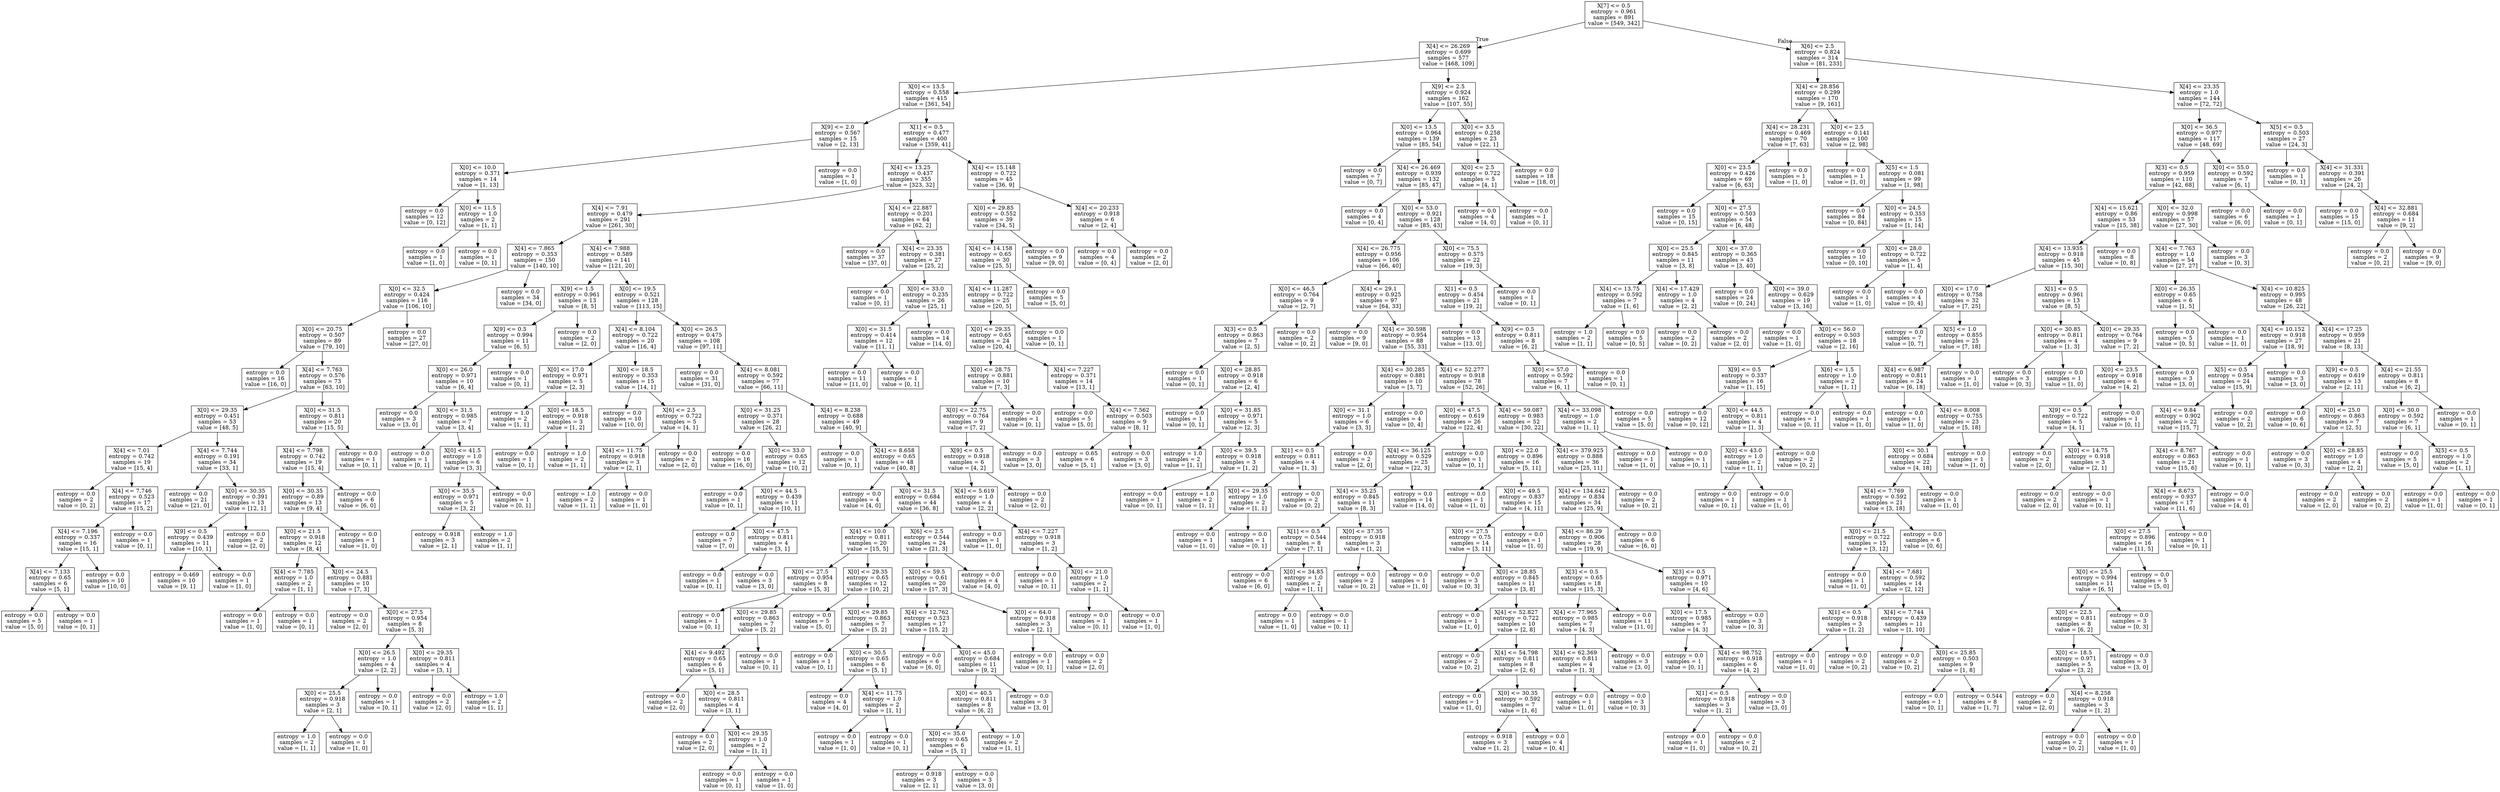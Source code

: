 digraph Tree {
node [shape=box] ;
0 [label="X[7] <= 0.5\nentropy = 0.961\nsamples = 891\nvalue = [549, 342]"] ;
1 [label="X[4] <= 26.269\nentropy = 0.699\nsamples = 577\nvalue = [468, 109]"] ;
0 -> 1 [labeldistance=2.5, labelangle=45, headlabel="True"] ;
2 [label="X[0] <= 13.5\nentropy = 0.558\nsamples = 415\nvalue = [361, 54]"] ;
1 -> 2 ;
3 [label="X[9] <= 2.0\nentropy = 0.567\nsamples = 15\nvalue = [2, 13]"] ;
2 -> 3 ;
4 [label="X[0] <= 10.0\nentropy = 0.371\nsamples = 14\nvalue = [1, 13]"] ;
3 -> 4 ;
5 [label="entropy = 0.0\nsamples = 12\nvalue = [0, 12]"] ;
4 -> 5 ;
6 [label="X[0] <= 11.5\nentropy = 1.0\nsamples = 2\nvalue = [1, 1]"] ;
4 -> 6 ;
7 [label="entropy = 0.0\nsamples = 1\nvalue = [1, 0]"] ;
6 -> 7 ;
8 [label="entropy = 0.0\nsamples = 1\nvalue = [0, 1]"] ;
6 -> 8 ;
9 [label="entropy = 0.0\nsamples = 1\nvalue = [1, 0]"] ;
3 -> 9 ;
10 [label="X[1] <= 0.5\nentropy = 0.477\nsamples = 400\nvalue = [359, 41]"] ;
2 -> 10 ;
11 [label="X[4] <= 13.25\nentropy = 0.437\nsamples = 355\nvalue = [323, 32]"] ;
10 -> 11 ;
12 [label="X[4] <= 7.91\nentropy = 0.479\nsamples = 291\nvalue = [261, 30]"] ;
11 -> 12 ;
13 [label="X[4] <= 7.865\nentropy = 0.353\nsamples = 150\nvalue = [140, 10]"] ;
12 -> 13 ;
14 [label="X[0] <= 32.5\nentropy = 0.424\nsamples = 116\nvalue = [106, 10]"] ;
13 -> 14 ;
15 [label="X[0] <= 20.75\nentropy = 0.507\nsamples = 89\nvalue = [79, 10]"] ;
14 -> 15 ;
16 [label="entropy = 0.0\nsamples = 16\nvalue = [16, 0]"] ;
15 -> 16 ;
17 [label="X[4] <= 7.763\nentropy = 0.576\nsamples = 73\nvalue = [63, 10]"] ;
15 -> 17 ;
18 [label="X[0] <= 29.35\nentropy = 0.451\nsamples = 53\nvalue = [48, 5]"] ;
17 -> 18 ;
19 [label="X[4] <= 7.01\nentropy = 0.742\nsamples = 19\nvalue = [15, 4]"] ;
18 -> 19 ;
20 [label="entropy = 0.0\nsamples = 2\nvalue = [0, 2]"] ;
19 -> 20 ;
21 [label="X[4] <= 7.746\nentropy = 0.523\nsamples = 17\nvalue = [15, 2]"] ;
19 -> 21 ;
22 [label="X[4] <= 7.196\nentropy = 0.337\nsamples = 16\nvalue = [15, 1]"] ;
21 -> 22 ;
23 [label="X[4] <= 7.133\nentropy = 0.65\nsamples = 6\nvalue = [5, 1]"] ;
22 -> 23 ;
24 [label="entropy = 0.0\nsamples = 5\nvalue = [5, 0]"] ;
23 -> 24 ;
25 [label="entropy = 0.0\nsamples = 1\nvalue = [0, 1]"] ;
23 -> 25 ;
26 [label="entropy = 0.0\nsamples = 10\nvalue = [10, 0]"] ;
22 -> 26 ;
27 [label="entropy = 0.0\nsamples = 1\nvalue = [0, 1]"] ;
21 -> 27 ;
28 [label="X[4] <= 7.744\nentropy = 0.191\nsamples = 34\nvalue = [33, 1]"] ;
18 -> 28 ;
29 [label="entropy = 0.0\nsamples = 21\nvalue = [21, 0]"] ;
28 -> 29 ;
30 [label="X[0] <= 30.35\nentropy = 0.391\nsamples = 13\nvalue = [12, 1]"] ;
28 -> 30 ;
31 [label="X[9] <= 0.5\nentropy = 0.439\nsamples = 11\nvalue = [10, 1]"] ;
30 -> 31 ;
32 [label="entropy = 0.469\nsamples = 10\nvalue = [9, 1]"] ;
31 -> 32 ;
33 [label="entropy = 0.0\nsamples = 1\nvalue = [1, 0]"] ;
31 -> 33 ;
34 [label="entropy = 0.0\nsamples = 2\nvalue = [2, 0]"] ;
30 -> 34 ;
35 [label="X[0] <= 31.5\nentropy = 0.811\nsamples = 20\nvalue = [15, 5]"] ;
17 -> 35 ;
36 [label="X[4] <= 7.798\nentropy = 0.742\nsamples = 19\nvalue = [15, 4]"] ;
35 -> 36 ;
37 [label="X[0] <= 30.35\nentropy = 0.89\nsamples = 13\nvalue = [9, 4]"] ;
36 -> 37 ;
38 [label="X[0] <= 21.5\nentropy = 0.918\nsamples = 12\nvalue = [8, 4]"] ;
37 -> 38 ;
39 [label="X[4] <= 7.785\nentropy = 1.0\nsamples = 2\nvalue = [1, 1]"] ;
38 -> 39 ;
40 [label="entropy = 0.0\nsamples = 1\nvalue = [1, 0]"] ;
39 -> 40 ;
41 [label="entropy = 0.0\nsamples = 1\nvalue = [0, 1]"] ;
39 -> 41 ;
42 [label="X[0] <= 24.5\nentropy = 0.881\nsamples = 10\nvalue = [7, 3]"] ;
38 -> 42 ;
43 [label="entropy = 0.0\nsamples = 2\nvalue = [2, 0]"] ;
42 -> 43 ;
44 [label="X[0] <= 27.5\nentropy = 0.954\nsamples = 8\nvalue = [5, 3]"] ;
42 -> 44 ;
45 [label="X[0] <= 26.5\nentropy = 1.0\nsamples = 4\nvalue = [2, 2]"] ;
44 -> 45 ;
46 [label="X[0] <= 25.5\nentropy = 0.918\nsamples = 3\nvalue = [2, 1]"] ;
45 -> 46 ;
47 [label="entropy = 1.0\nsamples = 2\nvalue = [1, 1]"] ;
46 -> 47 ;
48 [label="entropy = 0.0\nsamples = 1\nvalue = [1, 0]"] ;
46 -> 48 ;
49 [label="entropy = 0.0\nsamples = 1\nvalue = [0, 1]"] ;
45 -> 49 ;
50 [label="X[0] <= 29.35\nentropy = 0.811\nsamples = 4\nvalue = [3, 1]"] ;
44 -> 50 ;
51 [label="entropy = 0.0\nsamples = 2\nvalue = [2, 0]"] ;
50 -> 51 ;
52 [label="entropy = 1.0\nsamples = 2\nvalue = [1, 1]"] ;
50 -> 52 ;
53 [label="entropy = 0.0\nsamples = 1\nvalue = [1, 0]"] ;
37 -> 53 ;
54 [label="entropy = 0.0\nsamples = 6\nvalue = [6, 0]"] ;
36 -> 54 ;
55 [label="entropy = 0.0\nsamples = 1\nvalue = [0, 1]"] ;
35 -> 55 ;
56 [label="entropy = 0.0\nsamples = 27\nvalue = [27, 0]"] ;
14 -> 56 ;
57 [label="entropy = 0.0\nsamples = 34\nvalue = [34, 0]"] ;
13 -> 57 ;
58 [label="X[4] <= 7.988\nentropy = 0.589\nsamples = 141\nvalue = [121, 20]"] ;
12 -> 58 ;
59 [label="X[9] <= 1.5\nentropy = 0.961\nsamples = 13\nvalue = [8, 5]"] ;
58 -> 59 ;
60 [label="X[9] <= 0.5\nentropy = 0.994\nsamples = 11\nvalue = [6, 5]"] ;
59 -> 60 ;
61 [label="X[0] <= 26.0\nentropy = 0.971\nsamples = 10\nvalue = [6, 4]"] ;
60 -> 61 ;
62 [label="entropy = 0.0\nsamples = 3\nvalue = [3, 0]"] ;
61 -> 62 ;
63 [label="X[0] <= 31.5\nentropy = 0.985\nsamples = 7\nvalue = [3, 4]"] ;
61 -> 63 ;
64 [label="entropy = 0.0\nsamples = 1\nvalue = [0, 1]"] ;
63 -> 64 ;
65 [label="X[0] <= 41.5\nentropy = 1.0\nsamples = 6\nvalue = [3, 3]"] ;
63 -> 65 ;
66 [label="X[0] <= 35.5\nentropy = 0.971\nsamples = 5\nvalue = [3, 2]"] ;
65 -> 66 ;
67 [label="entropy = 0.918\nsamples = 3\nvalue = [2, 1]"] ;
66 -> 67 ;
68 [label="entropy = 1.0\nsamples = 2\nvalue = [1, 1]"] ;
66 -> 68 ;
69 [label="entropy = 0.0\nsamples = 1\nvalue = [0, 1]"] ;
65 -> 69 ;
70 [label="entropy = 0.0\nsamples = 1\nvalue = [0, 1]"] ;
60 -> 70 ;
71 [label="entropy = 0.0\nsamples = 2\nvalue = [2, 0]"] ;
59 -> 71 ;
72 [label="X[0] <= 19.5\nentropy = 0.521\nsamples = 128\nvalue = [113, 15]"] ;
58 -> 72 ;
73 [label="X[4] <= 8.104\nentropy = 0.722\nsamples = 20\nvalue = [16, 4]"] ;
72 -> 73 ;
74 [label="X[0] <= 17.0\nentropy = 0.971\nsamples = 5\nvalue = [2, 3]"] ;
73 -> 74 ;
75 [label="entropy = 1.0\nsamples = 2\nvalue = [1, 1]"] ;
74 -> 75 ;
76 [label="X[0] <= 18.5\nentropy = 0.918\nsamples = 3\nvalue = [1, 2]"] ;
74 -> 76 ;
77 [label="entropy = 0.0\nsamples = 1\nvalue = [0, 1]"] ;
76 -> 77 ;
78 [label="entropy = 1.0\nsamples = 2\nvalue = [1, 1]"] ;
76 -> 78 ;
79 [label="X[0] <= 18.5\nentropy = 0.353\nsamples = 15\nvalue = [14, 1]"] ;
73 -> 79 ;
80 [label="entropy = 0.0\nsamples = 10\nvalue = [10, 0]"] ;
79 -> 80 ;
81 [label="X[6] <= 2.5\nentropy = 0.722\nsamples = 5\nvalue = [4, 1]"] ;
79 -> 81 ;
82 [label="X[4] <= 11.75\nentropy = 0.918\nsamples = 3\nvalue = [2, 1]"] ;
81 -> 82 ;
83 [label="entropy = 1.0\nsamples = 2\nvalue = [1, 1]"] ;
82 -> 83 ;
84 [label="entropy = 0.0\nsamples = 1\nvalue = [1, 0]"] ;
82 -> 84 ;
85 [label="entropy = 0.0\nsamples = 2\nvalue = [2, 0]"] ;
81 -> 85 ;
86 [label="X[0] <= 26.5\nentropy = 0.475\nsamples = 108\nvalue = [97, 11]"] ;
72 -> 86 ;
87 [label="entropy = 0.0\nsamples = 31\nvalue = [31, 0]"] ;
86 -> 87 ;
88 [label="X[4] <= 8.081\nentropy = 0.592\nsamples = 77\nvalue = [66, 11]"] ;
86 -> 88 ;
89 [label="X[0] <= 31.25\nentropy = 0.371\nsamples = 28\nvalue = [26, 2]"] ;
88 -> 89 ;
90 [label="entropy = 0.0\nsamples = 16\nvalue = [16, 0]"] ;
89 -> 90 ;
91 [label="X[0] <= 33.0\nentropy = 0.65\nsamples = 12\nvalue = [10, 2]"] ;
89 -> 91 ;
92 [label="entropy = 0.0\nsamples = 1\nvalue = [0, 1]"] ;
91 -> 92 ;
93 [label="X[0] <= 44.5\nentropy = 0.439\nsamples = 11\nvalue = [10, 1]"] ;
91 -> 93 ;
94 [label="entropy = 0.0\nsamples = 7\nvalue = [7, 0]"] ;
93 -> 94 ;
95 [label="X[0] <= 47.5\nentropy = 0.811\nsamples = 4\nvalue = [3, 1]"] ;
93 -> 95 ;
96 [label="entropy = 0.0\nsamples = 1\nvalue = [0, 1]"] ;
95 -> 96 ;
97 [label="entropy = 0.0\nsamples = 3\nvalue = [3, 0]"] ;
95 -> 97 ;
98 [label="X[4] <= 8.238\nentropy = 0.688\nsamples = 49\nvalue = [40, 9]"] ;
88 -> 98 ;
99 [label="entropy = 0.0\nsamples = 1\nvalue = [0, 1]"] ;
98 -> 99 ;
100 [label="X[4] <= 8.658\nentropy = 0.65\nsamples = 48\nvalue = [40, 8]"] ;
98 -> 100 ;
101 [label="entropy = 0.0\nsamples = 4\nvalue = [4, 0]"] ;
100 -> 101 ;
102 [label="X[0] <= 31.5\nentropy = 0.684\nsamples = 44\nvalue = [36, 8]"] ;
100 -> 102 ;
103 [label="X[4] <= 10.0\nentropy = 0.811\nsamples = 20\nvalue = [15, 5]"] ;
102 -> 103 ;
104 [label="X[0] <= 27.5\nentropy = 0.954\nsamples = 8\nvalue = [5, 3]"] ;
103 -> 104 ;
105 [label="entropy = 0.0\nsamples = 1\nvalue = [0, 1]"] ;
104 -> 105 ;
106 [label="X[0] <= 29.85\nentropy = 0.863\nsamples = 7\nvalue = [5, 2]"] ;
104 -> 106 ;
107 [label="X[4] <= 9.492\nentropy = 0.65\nsamples = 6\nvalue = [5, 1]"] ;
106 -> 107 ;
108 [label="entropy = 0.0\nsamples = 2\nvalue = [2, 0]"] ;
107 -> 108 ;
109 [label="X[0] <= 28.5\nentropy = 0.811\nsamples = 4\nvalue = [3, 1]"] ;
107 -> 109 ;
110 [label="entropy = 0.0\nsamples = 2\nvalue = [2, 0]"] ;
109 -> 110 ;
111 [label="X[0] <= 29.35\nentropy = 1.0\nsamples = 2\nvalue = [1, 1]"] ;
109 -> 111 ;
112 [label="entropy = 0.0\nsamples = 1\nvalue = [0, 1]"] ;
111 -> 112 ;
113 [label="entropy = 0.0\nsamples = 1\nvalue = [1, 0]"] ;
111 -> 113 ;
114 [label="entropy = 0.0\nsamples = 1\nvalue = [0, 1]"] ;
106 -> 114 ;
115 [label="X[0] <= 29.35\nentropy = 0.65\nsamples = 12\nvalue = [10, 2]"] ;
103 -> 115 ;
116 [label="entropy = 0.0\nsamples = 5\nvalue = [5, 0]"] ;
115 -> 116 ;
117 [label="X[0] <= 29.85\nentropy = 0.863\nsamples = 7\nvalue = [5, 2]"] ;
115 -> 117 ;
118 [label="entropy = 0.0\nsamples = 1\nvalue = [0, 1]"] ;
117 -> 118 ;
119 [label="X[0] <= 30.5\nentropy = 0.65\nsamples = 6\nvalue = [5, 1]"] ;
117 -> 119 ;
120 [label="entropy = 0.0\nsamples = 4\nvalue = [4, 0]"] ;
119 -> 120 ;
121 [label="X[4] <= 11.75\nentropy = 1.0\nsamples = 2\nvalue = [1, 1]"] ;
119 -> 121 ;
122 [label="entropy = 0.0\nsamples = 1\nvalue = [1, 0]"] ;
121 -> 122 ;
123 [label="entropy = 0.0\nsamples = 1\nvalue = [0, 1]"] ;
121 -> 123 ;
124 [label="X[6] <= 2.5\nentropy = 0.544\nsamples = 24\nvalue = [21, 3]"] ;
102 -> 124 ;
125 [label="X[0] <= 59.5\nentropy = 0.61\nsamples = 20\nvalue = [17, 3]"] ;
124 -> 125 ;
126 [label="X[4] <= 12.762\nentropy = 0.523\nsamples = 17\nvalue = [15, 2]"] ;
125 -> 126 ;
127 [label="entropy = 0.0\nsamples = 6\nvalue = [6, 0]"] ;
126 -> 127 ;
128 [label="X[0] <= 45.0\nentropy = 0.684\nsamples = 11\nvalue = [9, 2]"] ;
126 -> 128 ;
129 [label="X[0] <= 40.5\nentropy = 0.811\nsamples = 8\nvalue = [6, 2]"] ;
128 -> 129 ;
130 [label="X[0] <= 35.0\nentropy = 0.65\nsamples = 6\nvalue = [5, 1]"] ;
129 -> 130 ;
131 [label="entropy = 0.918\nsamples = 3\nvalue = [2, 1]"] ;
130 -> 131 ;
132 [label="entropy = 0.0\nsamples = 3\nvalue = [3, 0]"] ;
130 -> 132 ;
133 [label="entropy = 1.0\nsamples = 2\nvalue = [1, 1]"] ;
129 -> 133 ;
134 [label="entropy = 0.0\nsamples = 3\nvalue = [3, 0]"] ;
128 -> 134 ;
135 [label="X[0] <= 64.0\nentropy = 0.918\nsamples = 3\nvalue = [2, 1]"] ;
125 -> 135 ;
136 [label="entropy = 0.0\nsamples = 1\nvalue = [0, 1]"] ;
135 -> 136 ;
137 [label="entropy = 0.0\nsamples = 2\nvalue = [2, 0]"] ;
135 -> 137 ;
138 [label="entropy = 0.0\nsamples = 4\nvalue = [4, 0]"] ;
124 -> 138 ;
139 [label="X[4] <= 22.887\nentropy = 0.201\nsamples = 64\nvalue = [62, 2]"] ;
11 -> 139 ;
140 [label="entropy = 0.0\nsamples = 37\nvalue = [37, 0]"] ;
139 -> 140 ;
141 [label="X[4] <= 23.35\nentropy = 0.381\nsamples = 27\nvalue = [25, 2]"] ;
139 -> 141 ;
142 [label="entropy = 0.0\nsamples = 1\nvalue = [0, 1]"] ;
141 -> 142 ;
143 [label="X[0] <= 33.0\nentropy = 0.235\nsamples = 26\nvalue = [25, 1]"] ;
141 -> 143 ;
144 [label="X[0] <= 31.5\nentropy = 0.414\nsamples = 12\nvalue = [11, 1]"] ;
143 -> 144 ;
145 [label="entropy = 0.0\nsamples = 11\nvalue = [11, 0]"] ;
144 -> 145 ;
146 [label="entropy = 0.0\nsamples = 1\nvalue = [0, 1]"] ;
144 -> 146 ;
147 [label="entropy = 0.0\nsamples = 14\nvalue = [14, 0]"] ;
143 -> 147 ;
148 [label="X[4] <= 15.148\nentropy = 0.722\nsamples = 45\nvalue = [36, 9]"] ;
10 -> 148 ;
149 [label="X[0] <= 29.85\nentropy = 0.552\nsamples = 39\nvalue = [34, 5]"] ;
148 -> 149 ;
150 [label="X[4] <= 14.158\nentropy = 0.65\nsamples = 30\nvalue = [25, 5]"] ;
149 -> 150 ;
151 [label="X[4] <= 11.287\nentropy = 0.722\nsamples = 25\nvalue = [20, 5]"] ;
150 -> 151 ;
152 [label="X[0] <= 29.35\nentropy = 0.65\nsamples = 24\nvalue = [20, 4]"] ;
151 -> 152 ;
153 [label="X[0] <= 28.75\nentropy = 0.881\nsamples = 10\nvalue = [7, 3]"] ;
152 -> 153 ;
154 [label="X[0] <= 22.75\nentropy = 0.764\nsamples = 9\nvalue = [7, 2]"] ;
153 -> 154 ;
155 [label="X[9] <= 0.5\nentropy = 0.918\nsamples = 6\nvalue = [4, 2]"] ;
154 -> 155 ;
156 [label="X[4] <= 5.619\nentropy = 1.0\nsamples = 4\nvalue = [2, 2]"] ;
155 -> 156 ;
157 [label="entropy = 0.0\nsamples = 1\nvalue = [1, 0]"] ;
156 -> 157 ;
158 [label="X[4] <= 7.227\nentropy = 0.918\nsamples = 3\nvalue = [1, 2]"] ;
156 -> 158 ;
159 [label="entropy = 0.0\nsamples = 1\nvalue = [0, 1]"] ;
158 -> 159 ;
160 [label="X[0] <= 21.0\nentropy = 1.0\nsamples = 2\nvalue = [1, 1]"] ;
158 -> 160 ;
161 [label="entropy = 0.0\nsamples = 1\nvalue = [0, 1]"] ;
160 -> 161 ;
162 [label="entropy = 0.0\nsamples = 1\nvalue = [1, 0]"] ;
160 -> 162 ;
163 [label="entropy = 0.0\nsamples = 2\nvalue = [2, 0]"] ;
155 -> 163 ;
164 [label="entropy = 0.0\nsamples = 3\nvalue = [3, 0]"] ;
154 -> 164 ;
165 [label="entropy = 0.0\nsamples = 1\nvalue = [0, 1]"] ;
153 -> 165 ;
166 [label="X[4] <= 7.227\nentropy = 0.371\nsamples = 14\nvalue = [13, 1]"] ;
152 -> 166 ;
167 [label="entropy = 0.0\nsamples = 5\nvalue = [5, 0]"] ;
166 -> 167 ;
168 [label="X[4] <= 7.562\nentropy = 0.503\nsamples = 9\nvalue = [8, 1]"] ;
166 -> 168 ;
169 [label="entropy = 0.65\nsamples = 6\nvalue = [5, 1]"] ;
168 -> 169 ;
170 [label="entropy = 0.0\nsamples = 3\nvalue = [3, 0]"] ;
168 -> 170 ;
171 [label="entropy = 0.0\nsamples = 1\nvalue = [0, 1]"] ;
151 -> 171 ;
172 [label="entropy = 0.0\nsamples = 5\nvalue = [5, 0]"] ;
150 -> 172 ;
173 [label="entropy = 0.0\nsamples = 9\nvalue = [9, 0]"] ;
149 -> 173 ;
174 [label="X[4] <= 20.233\nentropy = 0.918\nsamples = 6\nvalue = [2, 4]"] ;
148 -> 174 ;
175 [label="entropy = 0.0\nsamples = 4\nvalue = [0, 4]"] ;
174 -> 175 ;
176 [label="entropy = 0.0\nsamples = 2\nvalue = [2, 0]"] ;
174 -> 176 ;
177 [label="X[9] <= 2.5\nentropy = 0.924\nsamples = 162\nvalue = [107, 55]"] ;
1 -> 177 ;
178 [label="X[0] <= 13.5\nentropy = 0.964\nsamples = 139\nvalue = [85, 54]"] ;
177 -> 178 ;
179 [label="entropy = 0.0\nsamples = 7\nvalue = [0, 7]"] ;
178 -> 179 ;
180 [label="X[4] <= 26.469\nentropy = 0.939\nsamples = 132\nvalue = [85, 47]"] ;
178 -> 180 ;
181 [label="entropy = 0.0\nsamples = 4\nvalue = [0, 4]"] ;
180 -> 181 ;
182 [label="X[0] <= 53.0\nentropy = 0.921\nsamples = 128\nvalue = [85, 43]"] ;
180 -> 182 ;
183 [label="X[4] <= 26.775\nentropy = 0.956\nsamples = 106\nvalue = [66, 40]"] ;
182 -> 183 ;
184 [label="X[0] <= 46.5\nentropy = 0.764\nsamples = 9\nvalue = [2, 7]"] ;
183 -> 184 ;
185 [label="X[3] <= 0.5\nentropy = 0.863\nsamples = 7\nvalue = [2, 5]"] ;
184 -> 185 ;
186 [label="entropy = 0.0\nsamples = 1\nvalue = [0, 1]"] ;
185 -> 186 ;
187 [label="X[0] <= 28.85\nentropy = 0.918\nsamples = 6\nvalue = [2, 4]"] ;
185 -> 187 ;
188 [label="entropy = 0.0\nsamples = 1\nvalue = [0, 1]"] ;
187 -> 188 ;
189 [label="X[0] <= 31.85\nentropy = 0.971\nsamples = 5\nvalue = [2, 3]"] ;
187 -> 189 ;
190 [label="entropy = 1.0\nsamples = 2\nvalue = [1, 1]"] ;
189 -> 190 ;
191 [label="X[0] <= 39.5\nentropy = 0.918\nsamples = 3\nvalue = [1, 2]"] ;
189 -> 191 ;
192 [label="entropy = 0.0\nsamples = 1\nvalue = [0, 1]"] ;
191 -> 192 ;
193 [label="entropy = 1.0\nsamples = 2\nvalue = [1, 1]"] ;
191 -> 193 ;
194 [label="entropy = 0.0\nsamples = 2\nvalue = [0, 2]"] ;
184 -> 194 ;
195 [label="X[4] <= 29.1\nentropy = 0.925\nsamples = 97\nvalue = [64, 33]"] ;
183 -> 195 ;
196 [label="entropy = 0.0\nsamples = 9\nvalue = [9, 0]"] ;
195 -> 196 ;
197 [label="X[4] <= 30.598\nentropy = 0.954\nsamples = 88\nvalue = [55, 33]"] ;
195 -> 197 ;
198 [label="X[4] <= 30.285\nentropy = 0.881\nsamples = 10\nvalue = [3, 7]"] ;
197 -> 198 ;
199 [label="X[0] <= 31.1\nentropy = 1.0\nsamples = 6\nvalue = [3, 3]"] ;
198 -> 199 ;
200 [label="X[1] <= 0.5\nentropy = 0.811\nsamples = 4\nvalue = [1, 3]"] ;
199 -> 200 ;
201 [label="X[0] <= 29.35\nentropy = 1.0\nsamples = 2\nvalue = [1, 1]"] ;
200 -> 201 ;
202 [label="entropy = 0.0\nsamples = 1\nvalue = [1, 0]"] ;
201 -> 202 ;
203 [label="entropy = 0.0\nsamples = 1\nvalue = [0, 1]"] ;
201 -> 203 ;
204 [label="entropy = 0.0\nsamples = 2\nvalue = [0, 2]"] ;
200 -> 204 ;
205 [label="entropy = 0.0\nsamples = 2\nvalue = [2, 0]"] ;
199 -> 205 ;
206 [label="entropy = 0.0\nsamples = 4\nvalue = [0, 4]"] ;
198 -> 206 ;
207 [label="X[4] <= 52.277\nentropy = 0.918\nsamples = 78\nvalue = [52, 26]"] ;
197 -> 207 ;
208 [label="X[0] <= 47.5\nentropy = 0.619\nsamples = 26\nvalue = [22, 4]"] ;
207 -> 208 ;
209 [label="X[4] <= 36.125\nentropy = 0.529\nsamples = 25\nvalue = [22, 3]"] ;
208 -> 209 ;
210 [label="X[4] <= 35.25\nentropy = 0.845\nsamples = 11\nvalue = [8, 3]"] ;
209 -> 210 ;
211 [label="X[1] <= 0.5\nentropy = 0.544\nsamples = 8\nvalue = [7, 1]"] ;
210 -> 211 ;
212 [label="entropy = 0.0\nsamples = 6\nvalue = [6, 0]"] ;
211 -> 212 ;
213 [label="X[0] <= 34.85\nentropy = 1.0\nsamples = 2\nvalue = [1, 1]"] ;
211 -> 213 ;
214 [label="entropy = 0.0\nsamples = 1\nvalue = [1, 0]"] ;
213 -> 214 ;
215 [label="entropy = 0.0\nsamples = 1\nvalue = [0, 1]"] ;
213 -> 215 ;
216 [label="X[0] <= 37.35\nentropy = 0.918\nsamples = 3\nvalue = [1, 2]"] ;
210 -> 216 ;
217 [label="entropy = 0.0\nsamples = 2\nvalue = [0, 2]"] ;
216 -> 217 ;
218 [label="entropy = 0.0\nsamples = 1\nvalue = [1, 0]"] ;
216 -> 218 ;
219 [label="entropy = 0.0\nsamples = 14\nvalue = [14, 0]"] ;
209 -> 219 ;
220 [label="entropy = 0.0\nsamples = 1\nvalue = [0, 1]"] ;
208 -> 220 ;
221 [label="X[4] <= 59.087\nentropy = 0.983\nsamples = 52\nvalue = [30, 22]"] ;
207 -> 221 ;
222 [label="X[0] <= 22.0\nentropy = 0.896\nsamples = 16\nvalue = [5, 11]"] ;
221 -> 222 ;
223 [label="entropy = 0.0\nsamples = 1\nvalue = [1, 0]"] ;
222 -> 223 ;
224 [label="X[0] <= 49.5\nentropy = 0.837\nsamples = 15\nvalue = [4, 11]"] ;
222 -> 224 ;
225 [label="X[0] <= 27.5\nentropy = 0.75\nsamples = 14\nvalue = [3, 11]"] ;
224 -> 225 ;
226 [label="entropy = 0.0\nsamples = 3\nvalue = [0, 3]"] ;
225 -> 226 ;
227 [label="X[0] <= 28.85\nentropy = 0.845\nsamples = 11\nvalue = [3, 8]"] ;
225 -> 227 ;
228 [label="entropy = 0.0\nsamples = 1\nvalue = [1, 0]"] ;
227 -> 228 ;
229 [label="X[4] <= 52.827\nentropy = 0.722\nsamples = 10\nvalue = [2, 8]"] ;
227 -> 229 ;
230 [label="entropy = 0.0\nsamples = 2\nvalue = [0, 2]"] ;
229 -> 230 ;
231 [label="X[4] <= 54.798\nentropy = 0.811\nsamples = 8\nvalue = [2, 6]"] ;
229 -> 231 ;
232 [label="entropy = 0.0\nsamples = 1\nvalue = [1, 0]"] ;
231 -> 232 ;
233 [label="X[0] <= 30.35\nentropy = 0.592\nsamples = 7\nvalue = [1, 6]"] ;
231 -> 233 ;
234 [label="entropy = 0.918\nsamples = 3\nvalue = [1, 2]"] ;
233 -> 234 ;
235 [label="entropy = 0.0\nsamples = 4\nvalue = [0, 4]"] ;
233 -> 235 ;
236 [label="entropy = 0.0\nsamples = 1\nvalue = [1, 0]"] ;
224 -> 236 ;
237 [label="X[4] <= 379.925\nentropy = 0.888\nsamples = 36\nvalue = [25, 11]"] ;
221 -> 237 ;
238 [label="X[4] <= 134.642\nentropy = 0.834\nsamples = 34\nvalue = [25, 9]"] ;
237 -> 238 ;
239 [label="X[4] <= 86.29\nentropy = 0.906\nsamples = 28\nvalue = [19, 9]"] ;
238 -> 239 ;
240 [label="X[3] <= 0.5\nentropy = 0.65\nsamples = 18\nvalue = [15, 3]"] ;
239 -> 240 ;
241 [label="X[4] <= 77.965\nentropy = 0.985\nsamples = 7\nvalue = [4, 3]"] ;
240 -> 241 ;
242 [label="X[4] <= 62.369\nentropy = 0.811\nsamples = 4\nvalue = [1, 3]"] ;
241 -> 242 ;
243 [label="entropy = 0.0\nsamples = 1\nvalue = [1, 0]"] ;
242 -> 243 ;
244 [label="entropy = 0.0\nsamples = 3\nvalue = [0, 3]"] ;
242 -> 244 ;
245 [label="entropy = 0.0\nsamples = 3\nvalue = [3, 0]"] ;
241 -> 245 ;
246 [label="entropy = 0.0\nsamples = 11\nvalue = [11, 0]"] ;
240 -> 246 ;
247 [label="X[3] <= 0.5\nentropy = 0.971\nsamples = 10\nvalue = [4, 6]"] ;
239 -> 247 ;
248 [label="X[0] <= 17.5\nentropy = 0.985\nsamples = 7\nvalue = [4, 3]"] ;
247 -> 248 ;
249 [label="entropy = 0.0\nsamples = 1\nvalue = [0, 1]"] ;
248 -> 249 ;
250 [label="X[4] <= 98.752\nentropy = 0.918\nsamples = 6\nvalue = [4, 2]"] ;
248 -> 250 ;
251 [label="X[1] <= 0.5\nentropy = 0.918\nsamples = 3\nvalue = [1, 2]"] ;
250 -> 251 ;
252 [label="entropy = 0.0\nsamples = 1\nvalue = [1, 0]"] ;
251 -> 252 ;
253 [label="entropy = 0.0\nsamples = 2\nvalue = [0, 2]"] ;
251 -> 253 ;
254 [label="entropy = 0.0\nsamples = 3\nvalue = [3, 0]"] ;
250 -> 254 ;
255 [label="entropy = 0.0\nsamples = 3\nvalue = [0, 3]"] ;
247 -> 255 ;
256 [label="entropy = 0.0\nsamples = 6\nvalue = [6, 0]"] ;
238 -> 256 ;
257 [label="entropy = 0.0\nsamples = 2\nvalue = [0, 2]"] ;
237 -> 257 ;
258 [label="X[0] <= 75.5\nentropy = 0.575\nsamples = 22\nvalue = [19, 3]"] ;
182 -> 258 ;
259 [label="X[1] <= 0.5\nentropy = 0.454\nsamples = 21\nvalue = [19, 2]"] ;
258 -> 259 ;
260 [label="entropy = 0.0\nsamples = 13\nvalue = [13, 0]"] ;
259 -> 260 ;
261 [label="X[9] <= 0.5\nentropy = 0.811\nsamples = 8\nvalue = [6, 2]"] ;
259 -> 261 ;
262 [label="X[0] <= 57.0\nentropy = 0.592\nsamples = 7\nvalue = [6, 1]"] ;
261 -> 262 ;
263 [label="X[4] <= 33.098\nentropy = 1.0\nsamples = 2\nvalue = [1, 1]"] ;
262 -> 263 ;
264 [label="entropy = 0.0\nsamples = 1\nvalue = [1, 0]"] ;
263 -> 264 ;
265 [label="entropy = 0.0\nsamples = 1\nvalue = [0, 1]"] ;
263 -> 265 ;
266 [label="entropy = 0.0\nsamples = 5\nvalue = [5, 0]"] ;
262 -> 266 ;
267 [label="entropy = 0.0\nsamples = 1\nvalue = [0, 1]"] ;
261 -> 267 ;
268 [label="entropy = 0.0\nsamples = 1\nvalue = [0, 1]"] ;
258 -> 268 ;
269 [label="X[0] <= 3.5\nentropy = 0.258\nsamples = 23\nvalue = [22, 1]"] ;
177 -> 269 ;
270 [label="X[0] <= 2.5\nentropy = 0.722\nsamples = 5\nvalue = [4, 1]"] ;
269 -> 270 ;
271 [label="entropy = 0.0\nsamples = 4\nvalue = [4, 0]"] ;
270 -> 271 ;
272 [label="entropy = 0.0\nsamples = 1\nvalue = [0, 1]"] ;
270 -> 272 ;
273 [label="entropy = 0.0\nsamples = 18\nvalue = [18, 0]"] ;
269 -> 273 ;
274 [label="X[6] <= 2.5\nentropy = 0.824\nsamples = 314\nvalue = [81, 233]"] ;
0 -> 274 [labeldistance=2.5, labelangle=-45, headlabel="False"] ;
275 [label="X[4] <= 28.856\nentropy = 0.299\nsamples = 170\nvalue = [9, 161]"] ;
274 -> 275 ;
276 [label="X[4] <= 28.231\nentropy = 0.469\nsamples = 70\nvalue = [7, 63]"] ;
275 -> 276 ;
277 [label="X[0] <= 23.5\nentropy = 0.426\nsamples = 69\nvalue = [6, 63]"] ;
276 -> 277 ;
278 [label="entropy = 0.0\nsamples = 15\nvalue = [0, 15]"] ;
277 -> 278 ;
279 [label="X[0] <= 27.5\nentropy = 0.503\nsamples = 54\nvalue = [6, 48]"] ;
277 -> 279 ;
280 [label="X[0] <= 25.5\nentropy = 0.845\nsamples = 11\nvalue = [3, 8]"] ;
279 -> 280 ;
281 [label="X[4] <= 13.75\nentropy = 0.592\nsamples = 7\nvalue = [1, 6]"] ;
280 -> 281 ;
282 [label="entropy = 1.0\nsamples = 2\nvalue = [1, 1]"] ;
281 -> 282 ;
283 [label="entropy = 0.0\nsamples = 5\nvalue = [0, 5]"] ;
281 -> 283 ;
284 [label="X[4] <= 17.429\nentropy = 1.0\nsamples = 4\nvalue = [2, 2]"] ;
280 -> 284 ;
285 [label="entropy = 0.0\nsamples = 2\nvalue = [0, 2]"] ;
284 -> 285 ;
286 [label="entropy = 0.0\nsamples = 2\nvalue = [2, 0]"] ;
284 -> 286 ;
287 [label="X[0] <= 37.0\nentropy = 0.365\nsamples = 43\nvalue = [3, 40]"] ;
279 -> 287 ;
288 [label="entropy = 0.0\nsamples = 24\nvalue = [0, 24]"] ;
287 -> 288 ;
289 [label="X[0] <= 39.0\nentropy = 0.629\nsamples = 19\nvalue = [3, 16]"] ;
287 -> 289 ;
290 [label="entropy = 0.0\nsamples = 1\nvalue = [1, 0]"] ;
289 -> 290 ;
291 [label="X[0] <= 56.0\nentropy = 0.503\nsamples = 18\nvalue = [2, 16]"] ;
289 -> 291 ;
292 [label="X[9] <= 0.5\nentropy = 0.337\nsamples = 16\nvalue = [1, 15]"] ;
291 -> 292 ;
293 [label="entropy = 0.0\nsamples = 12\nvalue = [0, 12]"] ;
292 -> 293 ;
294 [label="X[0] <= 44.5\nentropy = 0.811\nsamples = 4\nvalue = [1, 3]"] ;
292 -> 294 ;
295 [label="X[0] <= 43.0\nentropy = 1.0\nsamples = 2\nvalue = [1, 1]"] ;
294 -> 295 ;
296 [label="entropy = 0.0\nsamples = 1\nvalue = [0, 1]"] ;
295 -> 296 ;
297 [label="entropy = 0.0\nsamples = 1\nvalue = [1, 0]"] ;
295 -> 297 ;
298 [label="entropy = 0.0\nsamples = 2\nvalue = [0, 2]"] ;
294 -> 298 ;
299 [label="X[6] <= 1.5\nentropy = 1.0\nsamples = 2\nvalue = [1, 1]"] ;
291 -> 299 ;
300 [label="entropy = 0.0\nsamples = 1\nvalue = [0, 1]"] ;
299 -> 300 ;
301 [label="entropy = 0.0\nsamples = 1\nvalue = [1, 0]"] ;
299 -> 301 ;
302 [label="entropy = 0.0\nsamples = 1\nvalue = [1, 0]"] ;
276 -> 302 ;
303 [label="X[0] <= 2.5\nentropy = 0.141\nsamples = 100\nvalue = [2, 98]"] ;
275 -> 303 ;
304 [label="entropy = 0.0\nsamples = 1\nvalue = [1, 0]"] ;
303 -> 304 ;
305 [label="X[5] <= 1.5\nentropy = 0.081\nsamples = 99\nvalue = [1, 98]"] ;
303 -> 305 ;
306 [label="entropy = 0.0\nsamples = 84\nvalue = [0, 84]"] ;
305 -> 306 ;
307 [label="X[0] <= 24.5\nentropy = 0.353\nsamples = 15\nvalue = [1, 14]"] ;
305 -> 307 ;
308 [label="entropy = 0.0\nsamples = 10\nvalue = [0, 10]"] ;
307 -> 308 ;
309 [label="X[0] <= 28.0\nentropy = 0.722\nsamples = 5\nvalue = [1, 4]"] ;
307 -> 309 ;
310 [label="entropy = 0.0\nsamples = 1\nvalue = [1, 0]"] ;
309 -> 310 ;
311 [label="entropy = 0.0\nsamples = 4\nvalue = [0, 4]"] ;
309 -> 311 ;
312 [label="X[4] <= 23.35\nentropy = 1.0\nsamples = 144\nvalue = [72, 72]"] ;
274 -> 312 ;
313 [label="X[0] <= 36.5\nentropy = 0.977\nsamples = 117\nvalue = [48, 69]"] ;
312 -> 313 ;
314 [label="X[3] <= 0.5\nentropy = 0.959\nsamples = 110\nvalue = [42, 68]"] ;
313 -> 314 ;
315 [label="X[4] <= 15.621\nentropy = 0.86\nsamples = 53\nvalue = [15, 38]"] ;
314 -> 315 ;
316 [label="X[4] <= 13.935\nentropy = 0.918\nsamples = 45\nvalue = [15, 30]"] ;
315 -> 316 ;
317 [label="X[0] <= 17.0\nentropy = 0.758\nsamples = 32\nvalue = [7, 25]"] ;
316 -> 317 ;
318 [label="entropy = 0.0\nsamples = 7\nvalue = [0, 7]"] ;
317 -> 318 ;
319 [label="X[5] <= 1.0\nentropy = 0.855\nsamples = 25\nvalue = [7, 18]"] ;
317 -> 319 ;
320 [label="X[4] <= 6.987\nentropy = 0.811\nsamples = 24\nvalue = [6, 18]"] ;
319 -> 320 ;
321 [label="entropy = 0.0\nsamples = 1\nvalue = [1, 0]"] ;
320 -> 321 ;
322 [label="X[4] <= 8.008\nentropy = 0.755\nsamples = 23\nvalue = [5, 18]"] ;
320 -> 322 ;
323 [label="X[0] <= 30.1\nentropy = 0.684\nsamples = 22\nvalue = [4, 18]"] ;
322 -> 323 ;
324 [label="X[4] <= 7.769\nentropy = 0.592\nsamples = 21\nvalue = [3, 18]"] ;
323 -> 324 ;
325 [label="X[0] <= 21.5\nentropy = 0.722\nsamples = 15\nvalue = [3, 12]"] ;
324 -> 325 ;
326 [label="entropy = 0.0\nsamples = 1\nvalue = [1, 0]"] ;
325 -> 326 ;
327 [label="X[4] <= 7.681\nentropy = 0.592\nsamples = 14\nvalue = [2, 12]"] ;
325 -> 327 ;
328 [label="X[1] <= 0.5\nentropy = 0.918\nsamples = 3\nvalue = [1, 2]"] ;
327 -> 328 ;
329 [label="entropy = 0.0\nsamples = 1\nvalue = [1, 0]"] ;
328 -> 329 ;
330 [label="entropy = 0.0\nsamples = 2\nvalue = [0, 2]"] ;
328 -> 330 ;
331 [label="X[4] <= 7.744\nentropy = 0.439\nsamples = 11\nvalue = [1, 10]"] ;
327 -> 331 ;
332 [label="entropy = 0.0\nsamples = 2\nvalue = [0, 2]"] ;
331 -> 332 ;
333 [label="X[0] <= 25.85\nentropy = 0.503\nsamples = 9\nvalue = [1, 8]"] ;
331 -> 333 ;
334 [label="entropy = 0.0\nsamples = 1\nvalue = [0, 1]"] ;
333 -> 334 ;
335 [label="entropy = 0.544\nsamples = 8\nvalue = [1, 7]"] ;
333 -> 335 ;
336 [label="entropy = 0.0\nsamples = 6\nvalue = [0, 6]"] ;
324 -> 336 ;
337 [label="entropy = 0.0\nsamples = 1\nvalue = [1, 0]"] ;
323 -> 337 ;
338 [label="entropy = 0.0\nsamples = 1\nvalue = [1, 0]"] ;
322 -> 338 ;
339 [label="entropy = 0.0\nsamples = 1\nvalue = [1, 0]"] ;
319 -> 339 ;
340 [label="X[1] <= 0.5\nentropy = 0.961\nsamples = 13\nvalue = [8, 5]"] ;
316 -> 340 ;
341 [label="X[0] <= 30.85\nentropy = 0.811\nsamples = 4\nvalue = [1, 3]"] ;
340 -> 341 ;
342 [label="entropy = 0.0\nsamples = 3\nvalue = [0, 3]"] ;
341 -> 342 ;
343 [label="entropy = 0.0\nsamples = 1\nvalue = [1, 0]"] ;
341 -> 343 ;
344 [label="X[0] <= 29.35\nentropy = 0.764\nsamples = 9\nvalue = [7, 2]"] ;
340 -> 344 ;
345 [label="X[0] <= 23.5\nentropy = 0.918\nsamples = 6\nvalue = [4, 2]"] ;
344 -> 345 ;
346 [label="X[9] <= 0.5\nentropy = 0.722\nsamples = 5\nvalue = [4, 1]"] ;
345 -> 346 ;
347 [label="entropy = 0.0\nsamples = 2\nvalue = [2, 0]"] ;
346 -> 347 ;
348 [label="X[0] <= 14.75\nentropy = 0.918\nsamples = 3\nvalue = [2, 1]"] ;
346 -> 348 ;
349 [label="entropy = 0.0\nsamples = 2\nvalue = [2, 0]"] ;
348 -> 349 ;
350 [label="entropy = 0.0\nsamples = 1\nvalue = [0, 1]"] ;
348 -> 350 ;
351 [label="entropy = 0.0\nsamples = 1\nvalue = [0, 1]"] ;
345 -> 351 ;
352 [label="entropy = 0.0\nsamples = 3\nvalue = [3, 0]"] ;
344 -> 352 ;
353 [label="entropy = 0.0\nsamples = 8\nvalue = [0, 8]"] ;
315 -> 353 ;
354 [label="X[0] <= 32.0\nentropy = 0.998\nsamples = 57\nvalue = [27, 30]"] ;
314 -> 354 ;
355 [label="X[4] <= 7.763\nentropy = 1.0\nsamples = 54\nvalue = [27, 27]"] ;
354 -> 355 ;
356 [label="X[0] <= 26.35\nentropy = 0.65\nsamples = 6\nvalue = [1, 5]"] ;
355 -> 356 ;
357 [label="entropy = 0.0\nsamples = 5\nvalue = [0, 5]"] ;
356 -> 357 ;
358 [label="entropy = 0.0\nsamples = 1\nvalue = [1, 0]"] ;
356 -> 358 ;
359 [label="X[4] <= 10.825\nentropy = 0.995\nsamples = 48\nvalue = [26, 22]"] ;
355 -> 359 ;
360 [label="X[4] <= 10.152\nentropy = 0.918\nsamples = 27\nvalue = [18, 9]"] ;
359 -> 360 ;
361 [label="X[5] <= 0.5\nentropy = 0.954\nsamples = 24\nvalue = [15, 9]"] ;
360 -> 361 ;
362 [label="X[4] <= 9.84\nentropy = 0.902\nsamples = 22\nvalue = [15, 7]"] ;
361 -> 362 ;
363 [label="X[4] <= 8.767\nentropy = 0.863\nsamples = 21\nvalue = [15, 6]"] ;
362 -> 363 ;
364 [label="X[4] <= 8.673\nentropy = 0.937\nsamples = 17\nvalue = [11, 6]"] ;
363 -> 364 ;
365 [label="X[0] <= 27.5\nentropy = 0.896\nsamples = 16\nvalue = [11, 5]"] ;
364 -> 365 ;
366 [label="X[0] <= 25.5\nentropy = 0.994\nsamples = 11\nvalue = [6, 5]"] ;
365 -> 366 ;
367 [label="X[0] <= 22.5\nentropy = 0.811\nsamples = 8\nvalue = [6, 2]"] ;
366 -> 367 ;
368 [label="X[0] <= 18.5\nentropy = 0.971\nsamples = 5\nvalue = [3, 2]"] ;
367 -> 368 ;
369 [label="entropy = 0.0\nsamples = 2\nvalue = [2, 0]"] ;
368 -> 369 ;
370 [label="X[4] <= 8.258\nentropy = 0.918\nsamples = 3\nvalue = [1, 2]"] ;
368 -> 370 ;
371 [label="entropy = 0.0\nsamples = 2\nvalue = [0, 2]"] ;
370 -> 371 ;
372 [label="entropy = 0.0\nsamples = 1\nvalue = [1, 0]"] ;
370 -> 372 ;
373 [label="entropy = 0.0\nsamples = 3\nvalue = [3, 0]"] ;
367 -> 373 ;
374 [label="entropy = 0.0\nsamples = 3\nvalue = [0, 3]"] ;
366 -> 374 ;
375 [label="entropy = 0.0\nsamples = 5\nvalue = [5, 0]"] ;
365 -> 375 ;
376 [label="entropy = 0.0\nsamples = 1\nvalue = [0, 1]"] ;
364 -> 376 ;
377 [label="entropy = 0.0\nsamples = 4\nvalue = [4, 0]"] ;
363 -> 377 ;
378 [label="entropy = 0.0\nsamples = 1\nvalue = [0, 1]"] ;
362 -> 378 ;
379 [label="entropy = 0.0\nsamples = 2\nvalue = [0, 2]"] ;
361 -> 379 ;
380 [label="entropy = 0.0\nsamples = 3\nvalue = [3, 0]"] ;
360 -> 380 ;
381 [label="X[4] <= 17.25\nentropy = 0.959\nsamples = 21\nvalue = [8, 13]"] ;
359 -> 381 ;
382 [label="X[9] <= 0.5\nentropy = 0.619\nsamples = 13\nvalue = [2, 11]"] ;
381 -> 382 ;
383 [label="entropy = 0.0\nsamples = 6\nvalue = [0, 6]"] ;
382 -> 383 ;
384 [label="X[0] <= 25.0\nentropy = 0.863\nsamples = 7\nvalue = [2, 5]"] ;
382 -> 384 ;
385 [label="entropy = 0.0\nsamples = 3\nvalue = [0, 3]"] ;
384 -> 385 ;
386 [label="X[0] <= 28.85\nentropy = 1.0\nsamples = 4\nvalue = [2, 2]"] ;
384 -> 386 ;
387 [label="entropy = 0.0\nsamples = 2\nvalue = [2, 0]"] ;
386 -> 387 ;
388 [label="entropy = 0.0\nsamples = 2\nvalue = [0, 2]"] ;
386 -> 388 ;
389 [label="X[4] <= 21.55\nentropy = 0.811\nsamples = 8\nvalue = [6, 2]"] ;
381 -> 389 ;
390 [label="X[0] <= 30.0\nentropy = 0.592\nsamples = 7\nvalue = [6, 1]"] ;
389 -> 390 ;
391 [label="entropy = 0.0\nsamples = 5\nvalue = [5, 0]"] ;
390 -> 391 ;
392 [label="X[5] <= 0.5\nentropy = 1.0\nsamples = 2\nvalue = [1, 1]"] ;
390 -> 392 ;
393 [label="entropy = 0.0\nsamples = 1\nvalue = [1, 0]"] ;
392 -> 393 ;
394 [label="entropy = 0.0\nsamples = 1\nvalue = [0, 1]"] ;
392 -> 394 ;
395 [label="entropy = 0.0\nsamples = 1\nvalue = [0, 1]"] ;
389 -> 395 ;
396 [label="entropy = 0.0\nsamples = 3\nvalue = [0, 3]"] ;
354 -> 396 ;
397 [label="X[0] <= 55.0\nentropy = 0.592\nsamples = 7\nvalue = [6, 1]"] ;
313 -> 397 ;
398 [label="entropy = 0.0\nsamples = 6\nvalue = [6, 0]"] ;
397 -> 398 ;
399 [label="entropy = 0.0\nsamples = 1\nvalue = [0, 1]"] ;
397 -> 399 ;
400 [label="X[5] <= 0.5\nentropy = 0.503\nsamples = 27\nvalue = [24, 3]"] ;
312 -> 400 ;
401 [label="entropy = 0.0\nsamples = 1\nvalue = [0, 1]"] ;
400 -> 401 ;
402 [label="X[4] <= 31.331\nentropy = 0.391\nsamples = 26\nvalue = [24, 2]"] ;
400 -> 402 ;
403 [label="entropy = 0.0\nsamples = 15\nvalue = [15, 0]"] ;
402 -> 403 ;
404 [label="X[4] <= 32.881\nentropy = 0.684\nsamples = 11\nvalue = [9, 2]"] ;
402 -> 404 ;
405 [label="entropy = 0.0\nsamples = 2\nvalue = [0, 2]"] ;
404 -> 405 ;
406 [label="entropy = 0.0\nsamples = 9\nvalue = [9, 0]"] ;
404 -> 406 ;
}
